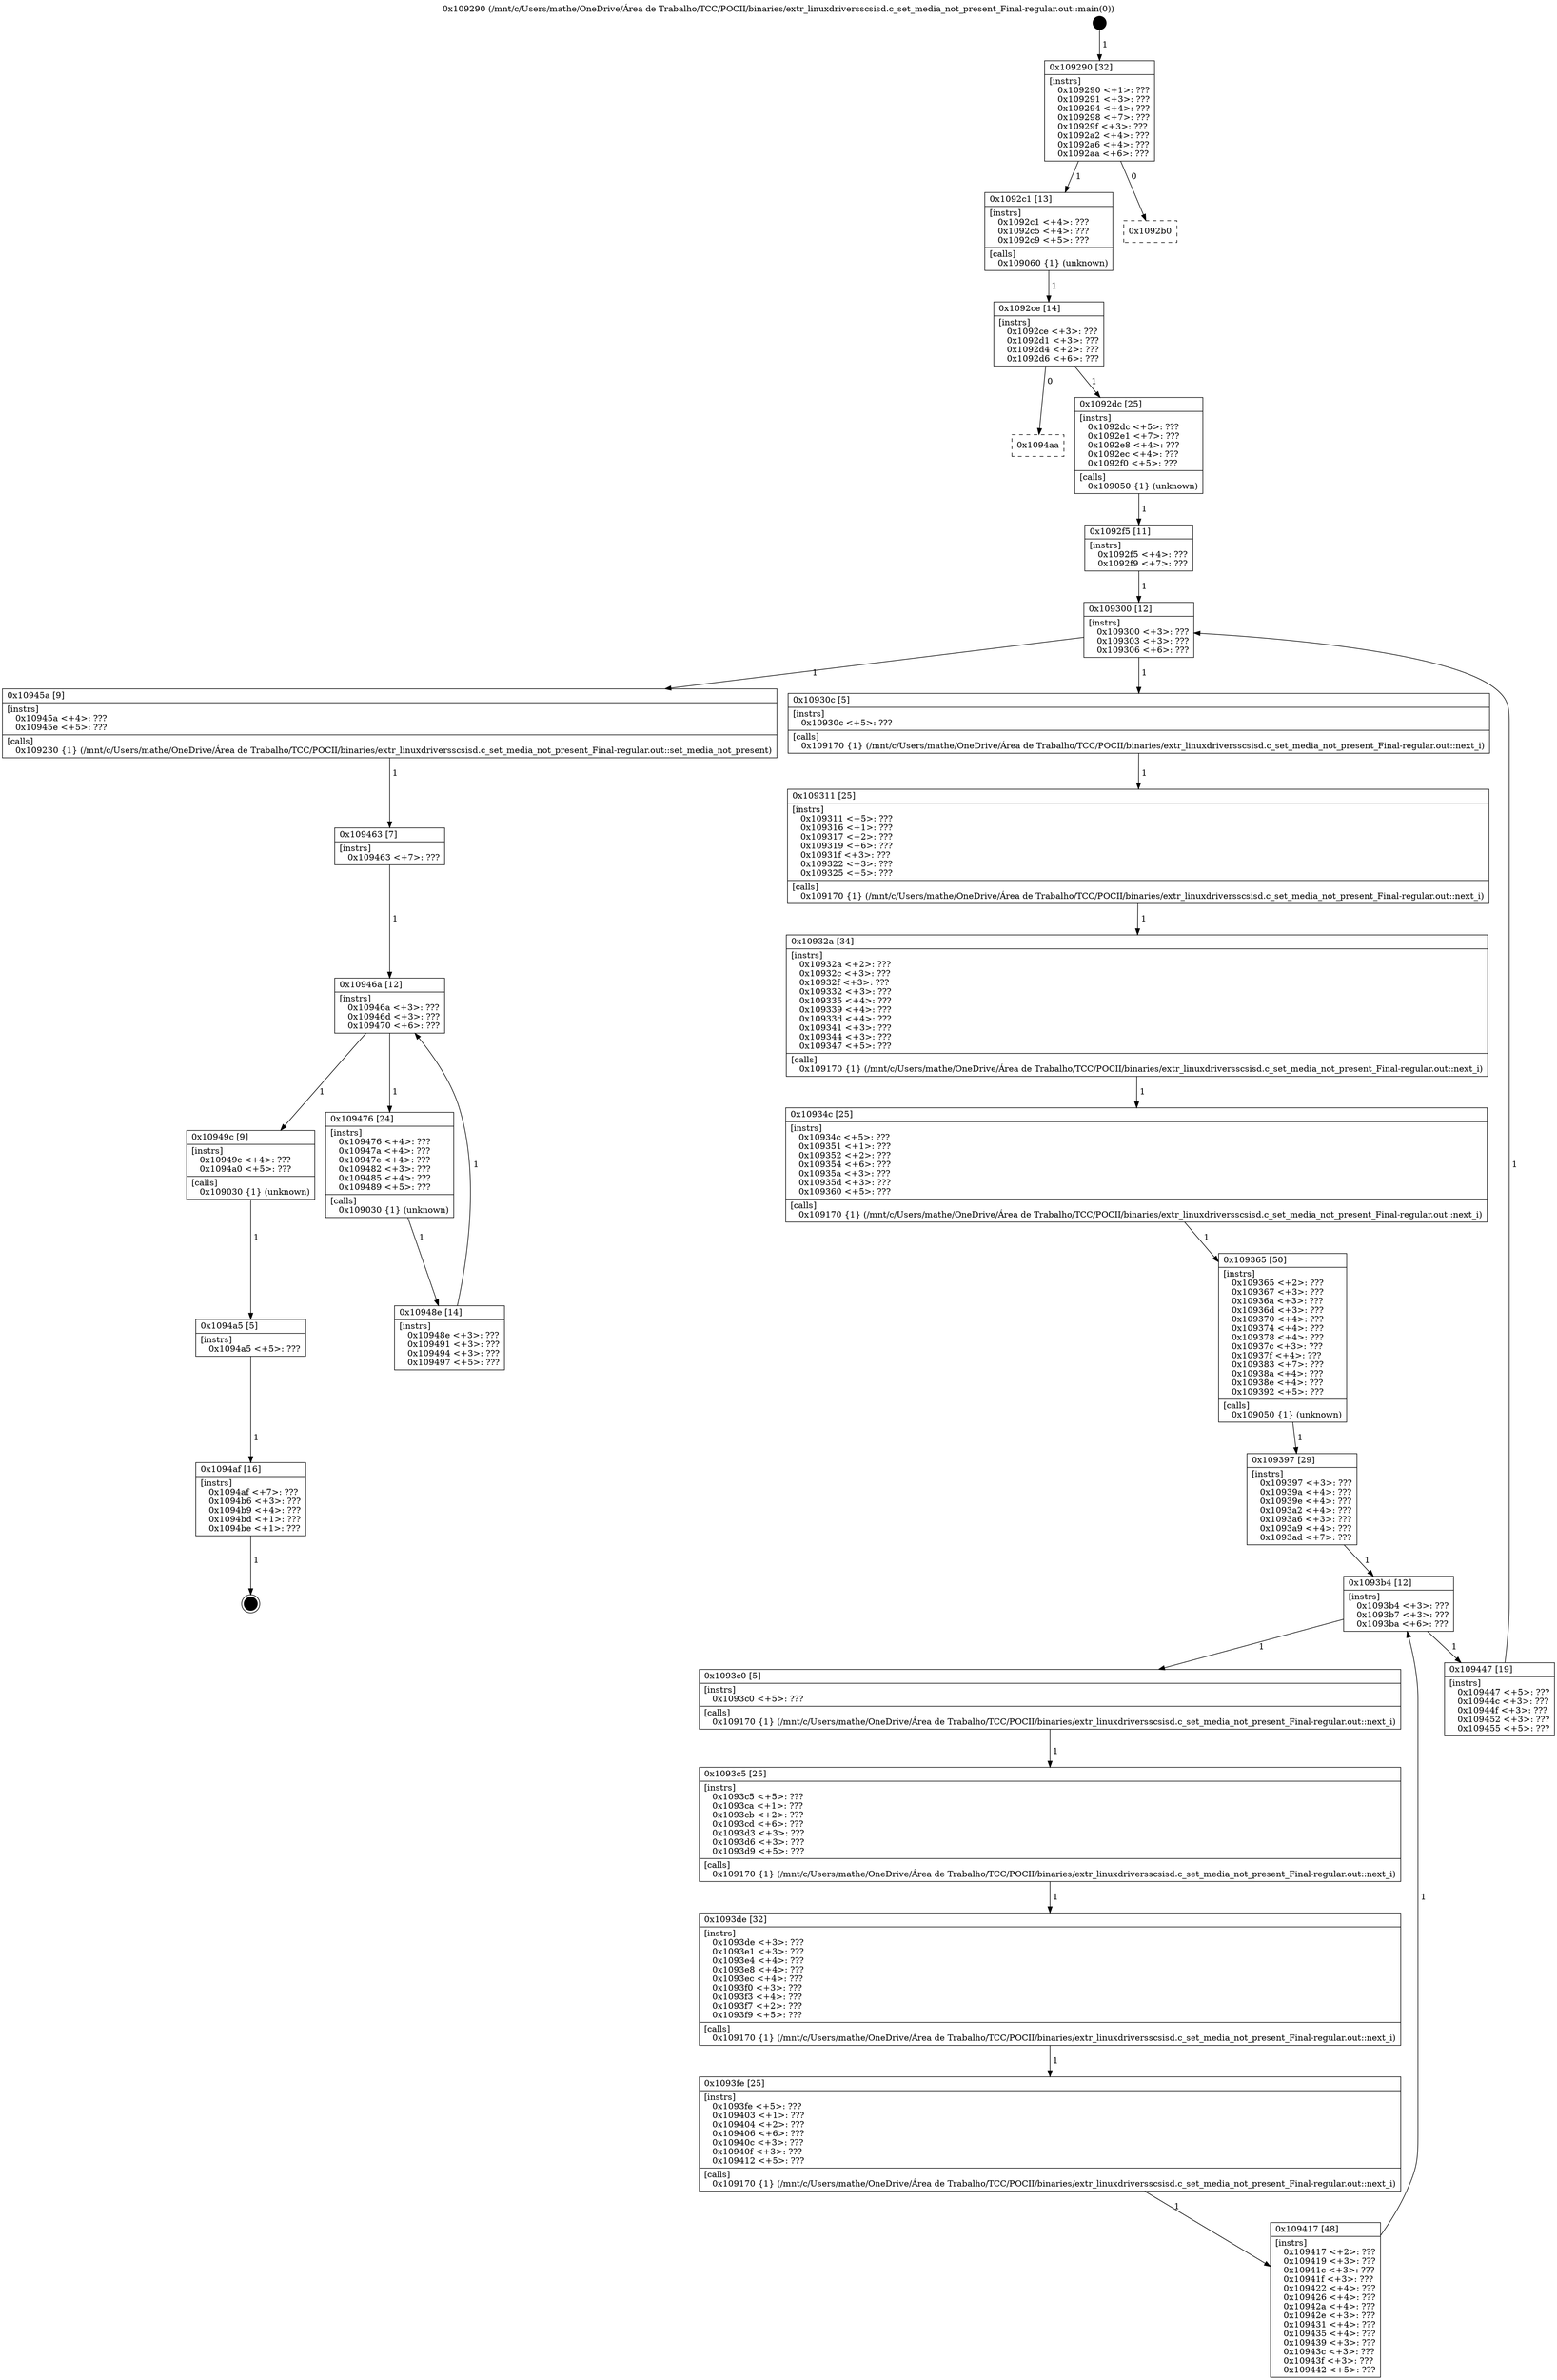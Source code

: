 digraph "0x109290" {
  label = "0x109290 (/mnt/c/Users/mathe/OneDrive/Área de Trabalho/TCC/POCII/binaries/extr_linuxdriversscsisd.c_set_media_not_present_Final-regular.out::main(0))"
  labelloc = "t"
  node[shape=record]

  Entry [label="",width=0.3,height=0.3,shape=circle,fillcolor=black,style=filled]
  "0x109290" [label="{
     0x109290 [32]\l
     | [instrs]\l
     &nbsp;&nbsp;0x109290 \<+1\>: ???\l
     &nbsp;&nbsp;0x109291 \<+3\>: ???\l
     &nbsp;&nbsp;0x109294 \<+4\>: ???\l
     &nbsp;&nbsp;0x109298 \<+7\>: ???\l
     &nbsp;&nbsp;0x10929f \<+3\>: ???\l
     &nbsp;&nbsp;0x1092a2 \<+4\>: ???\l
     &nbsp;&nbsp;0x1092a6 \<+4\>: ???\l
     &nbsp;&nbsp;0x1092aa \<+6\>: ???\l
  }"]
  "0x1092c1" [label="{
     0x1092c1 [13]\l
     | [instrs]\l
     &nbsp;&nbsp;0x1092c1 \<+4\>: ???\l
     &nbsp;&nbsp;0x1092c5 \<+4\>: ???\l
     &nbsp;&nbsp;0x1092c9 \<+5\>: ???\l
     | [calls]\l
     &nbsp;&nbsp;0x109060 \{1\} (unknown)\l
  }"]
  "0x1092b0" [label="{
     0x1092b0\l
  }", style=dashed]
  "0x1092ce" [label="{
     0x1092ce [14]\l
     | [instrs]\l
     &nbsp;&nbsp;0x1092ce \<+3\>: ???\l
     &nbsp;&nbsp;0x1092d1 \<+3\>: ???\l
     &nbsp;&nbsp;0x1092d4 \<+2\>: ???\l
     &nbsp;&nbsp;0x1092d6 \<+6\>: ???\l
  }"]
  "0x1094aa" [label="{
     0x1094aa\l
  }", style=dashed]
  "0x1092dc" [label="{
     0x1092dc [25]\l
     | [instrs]\l
     &nbsp;&nbsp;0x1092dc \<+5\>: ???\l
     &nbsp;&nbsp;0x1092e1 \<+7\>: ???\l
     &nbsp;&nbsp;0x1092e8 \<+4\>: ???\l
     &nbsp;&nbsp;0x1092ec \<+4\>: ???\l
     &nbsp;&nbsp;0x1092f0 \<+5\>: ???\l
     | [calls]\l
     &nbsp;&nbsp;0x109050 \{1\} (unknown)\l
  }"]
  Exit [label="",width=0.3,height=0.3,shape=circle,fillcolor=black,style=filled,peripheries=2]
  "0x109300" [label="{
     0x109300 [12]\l
     | [instrs]\l
     &nbsp;&nbsp;0x109300 \<+3\>: ???\l
     &nbsp;&nbsp;0x109303 \<+3\>: ???\l
     &nbsp;&nbsp;0x109306 \<+6\>: ???\l
  }"]
  "0x10945a" [label="{
     0x10945a [9]\l
     | [instrs]\l
     &nbsp;&nbsp;0x10945a \<+4\>: ???\l
     &nbsp;&nbsp;0x10945e \<+5\>: ???\l
     | [calls]\l
     &nbsp;&nbsp;0x109230 \{1\} (/mnt/c/Users/mathe/OneDrive/Área de Trabalho/TCC/POCII/binaries/extr_linuxdriversscsisd.c_set_media_not_present_Final-regular.out::set_media_not_present)\l
  }"]
  "0x10930c" [label="{
     0x10930c [5]\l
     | [instrs]\l
     &nbsp;&nbsp;0x10930c \<+5\>: ???\l
     | [calls]\l
     &nbsp;&nbsp;0x109170 \{1\} (/mnt/c/Users/mathe/OneDrive/Área de Trabalho/TCC/POCII/binaries/extr_linuxdriversscsisd.c_set_media_not_present_Final-regular.out::next_i)\l
  }"]
  "0x109311" [label="{
     0x109311 [25]\l
     | [instrs]\l
     &nbsp;&nbsp;0x109311 \<+5\>: ???\l
     &nbsp;&nbsp;0x109316 \<+1\>: ???\l
     &nbsp;&nbsp;0x109317 \<+2\>: ???\l
     &nbsp;&nbsp;0x109319 \<+6\>: ???\l
     &nbsp;&nbsp;0x10931f \<+3\>: ???\l
     &nbsp;&nbsp;0x109322 \<+3\>: ???\l
     &nbsp;&nbsp;0x109325 \<+5\>: ???\l
     | [calls]\l
     &nbsp;&nbsp;0x109170 \{1\} (/mnt/c/Users/mathe/OneDrive/Área de Trabalho/TCC/POCII/binaries/extr_linuxdriversscsisd.c_set_media_not_present_Final-regular.out::next_i)\l
  }"]
  "0x10932a" [label="{
     0x10932a [34]\l
     | [instrs]\l
     &nbsp;&nbsp;0x10932a \<+2\>: ???\l
     &nbsp;&nbsp;0x10932c \<+3\>: ???\l
     &nbsp;&nbsp;0x10932f \<+3\>: ???\l
     &nbsp;&nbsp;0x109332 \<+3\>: ???\l
     &nbsp;&nbsp;0x109335 \<+4\>: ???\l
     &nbsp;&nbsp;0x109339 \<+4\>: ???\l
     &nbsp;&nbsp;0x10933d \<+4\>: ???\l
     &nbsp;&nbsp;0x109341 \<+3\>: ???\l
     &nbsp;&nbsp;0x109344 \<+3\>: ???\l
     &nbsp;&nbsp;0x109347 \<+5\>: ???\l
     | [calls]\l
     &nbsp;&nbsp;0x109170 \{1\} (/mnt/c/Users/mathe/OneDrive/Área de Trabalho/TCC/POCII/binaries/extr_linuxdriversscsisd.c_set_media_not_present_Final-regular.out::next_i)\l
  }"]
  "0x10934c" [label="{
     0x10934c [25]\l
     | [instrs]\l
     &nbsp;&nbsp;0x10934c \<+5\>: ???\l
     &nbsp;&nbsp;0x109351 \<+1\>: ???\l
     &nbsp;&nbsp;0x109352 \<+2\>: ???\l
     &nbsp;&nbsp;0x109354 \<+6\>: ???\l
     &nbsp;&nbsp;0x10935a \<+3\>: ???\l
     &nbsp;&nbsp;0x10935d \<+3\>: ???\l
     &nbsp;&nbsp;0x109360 \<+5\>: ???\l
     | [calls]\l
     &nbsp;&nbsp;0x109170 \{1\} (/mnt/c/Users/mathe/OneDrive/Área de Trabalho/TCC/POCII/binaries/extr_linuxdriversscsisd.c_set_media_not_present_Final-regular.out::next_i)\l
  }"]
  "0x109365" [label="{
     0x109365 [50]\l
     | [instrs]\l
     &nbsp;&nbsp;0x109365 \<+2\>: ???\l
     &nbsp;&nbsp;0x109367 \<+3\>: ???\l
     &nbsp;&nbsp;0x10936a \<+3\>: ???\l
     &nbsp;&nbsp;0x10936d \<+3\>: ???\l
     &nbsp;&nbsp;0x109370 \<+4\>: ???\l
     &nbsp;&nbsp;0x109374 \<+4\>: ???\l
     &nbsp;&nbsp;0x109378 \<+4\>: ???\l
     &nbsp;&nbsp;0x10937c \<+3\>: ???\l
     &nbsp;&nbsp;0x10937f \<+4\>: ???\l
     &nbsp;&nbsp;0x109383 \<+7\>: ???\l
     &nbsp;&nbsp;0x10938a \<+4\>: ???\l
     &nbsp;&nbsp;0x10938e \<+4\>: ???\l
     &nbsp;&nbsp;0x109392 \<+5\>: ???\l
     | [calls]\l
     &nbsp;&nbsp;0x109050 \{1\} (unknown)\l
  }"]
  "0x1093b4" [label="{
     0x1093b4 [12]\l
     | [instrs]\l
     &nbsp;&nbsp;0x1093b4 \<+3\>: ???\l
     &nbsp;&nbsp;0x1093b7 \<+3\>: ???\l
     &nbsp;&nbsp;0x1093ba \<+6\>: ???\l
  }"]
  "0x109447" [label="{
     0x109447 [19]\l
     | [instrs]\l
     &nbsp;&nbsp;0x109447 \<+5\>: ???\l
     &nbsp;&nbsp;0x10944c \<+3\>: ???\l
     &nbsp;&nbsp;0x10944f \<+3\>: ???\l
     &nbsp;&nbsp;0x109452 \<+3\>: ???\l
     &nbsp;&nbsp;0x109455 \<+5\>: ???\l
  }"]
  "0x1093c0" [label="{
     0x1093c0 [5]\l
     | [instrs]\l
     &nbsp;&nbsp;0x1093c0 \<+5\>: ???\l
     | [calls]\l
     &nbsp;&nbsp;0x109170 \{1\} (/mnt/c/Users/mathe/OneDrive/Área de Trabalho/TCC/POCII/binaries/extr_linuxdriversscsisd.c_set_media_not_present_Final-regular.out::next_i)\l
  }"]
  "0x1093c5" [label="{
     0x1093c5 [25]\l
     | [instrs]\l
     &nbsp;&nbsp;0x1093c5 \<+5\>: ???\l
     &nbsp;&nbsp;0x1093ca \<+1\>: ???\l
     &nbsp;&nbsp;0x1093cb \<+2\>: ???\l
     &nbsp;&nbsp;0x1093cd \<+6\>: ???\l
     &nbsp;&nbsp;0x1093d3 \<+3\>: ???\l
     &nbsp;&nbsp;0x1093d6 \<+3\>: ???\l
     &nbsp;&nbsp;0x1093d9 \<+5\>: ???\l
     | [calls]\l
     &nbsp;&nbsp;0x109170 \{1\} (/mnt/c/Users/mathe/OneDrive/Área de Trabalho/TCC/POCII/binaries/extr_linuxdriversscsisd.c_set_media_not_present_Final-regular.out::next_i)\l
  }"]
  "0x1093de" [label="{
     0x1093de [32]\l
     | [instrs]\l
     &nbsp;&nbsp;0x1093de \<+3\>: ???\l
     &nbsp;&nbsp;0x1093e1 \<+3\>: ???\l
     &nbsp;&nbsp;0x1093e4 \<+4\>: ???\l
     &nbsp;&nbsp;0x1093e8 \<+4\>: ???\l
     &nbsp;&nbsp;0x1093ec \<+4\>: ???\l
     &nbsp;&nbsp;0x1093f0 \<+3\>: ???\l
     &nbsp;&nbsp;0x1093f3 \<+4\>: ???\l
     &nbsp;&nbsp;0x1093f7 \<+2\>: ???\l
     &nbsp;&nbsp;0x1093f9 \<+5\>: ???\l
     | [calls]\l
     &nbsp;&nbsp;0x109170 \{1\} (/mnt/c/Users/mathe/OneDrive/Área de Trabalho/TCC/POCII/binaries/extr_linuxdriversscsisd.c_set_media_not_present_Final-regular.out::next_i)\l
  }"]
  "0x1093fe" [label="{
     0x1093fe [25]\l
     | [instrs]\l
     &nbsp;&nbsp;0x1093fe \<+5\>: ???\l
     &nbsp;&nbsp;0x109403 \<+1\>: ???\l
     &nbsp;&nbsp;0x109404 \<+2\>: ???\l
     &nbsp;&nbsp;0x109406 \<+6\>: ???\l
     &nbsp;&nbsp;0x10940c \<+3\>: ???\l
     &nbsp;&nbsp;0x10940f \<+3\>: ???\l
     &nbsp;&nbsp;0x109412 \<+5\>: ???\l
     | [calls]\l
     &nbsp;&nbsp;0x109170 \{1\} (/mnt/c/Users/mathe/OneDrive/Área de Trabalho/TCC/POCII/binaries/extr_linuxdriversscsisd.c_set_media_not_present_Final-regular.out::next_i)\l
  }"]
  "0x109417" [label="{
     0x109417 [48]\l
     | [instrs]\l
     &nbsp;&nbsp;0x109417 \<+2\>: ???\l
     &nbsp;&nbsp;0x109419 \<+3\>: ???\l
     &nbsp;&nbsp;0x10941c \<+3\>: ???\l
     &nbsp;&nbsp;0x10941f \<+3\>: ???\l
     &nbsp;&nbsp;0x109422 \<+4\>: ???\l
     &nbsp;&nbsp;0x109426 \<+4\>: ???\l
     &nbsp;&nbsp;0x10942a \<+4\>: ???\l
     &nbsp;&nbsp;0x10942e \<+3\>: ???\l
     &nbsp;&nbsp;0x109431 \<+4\>: ???\l
     &nbsp;&nbsp;0x109435 \<+4\>: ???\l
     &nbsp;&nbsp;0x109439 \<+3\>: ???\l
     &nbsp;&nbsp;0x10943c \<+3\>: ???\l
     &nbsp;&nbsp;0x10943f \<+3\>: ???\l
     &nbsp;&nbsp;0x109442 \<+5\>: ???\l
  }"]
  "0x109397" [label="{
     0x109397 [29]\l
     | [instrs]\l
     &nbsp;&nbsp;0x109397 \<+3\>: ???\l
     &nbsp;&nbsp;0x10939a \<+4\>: ???\l
     &nbsp;&nbsp;0x10939e \<+4\>: ???\l
     &nbsp;&nbsp;0x1093a2 \<+4\>: ???\l
     &nbsp;&nbsp;0x1093a6 \<+3\>: ???\l
     &nbsp;&nbsp;0x1093a9 \<+4\>: ???\l
     &nbsp;&nbsp;0x1093ad \<+7\>: ???\l
  }"]
  "0x1094af" [label="{
     0x1094af [16]\l
     | [instrs]\l
     &nbsp;&nbsp;0x1094af \<+7\>: ???\l
     &nbsp;&nbsp;0x1094b6 \<+3\>: ???\l
     &nbsp;&nbsp;0x1094b9 \<+4\>: ???\l
     &nbsp;&nbsp;0x1094bd \<+1\>: ???\l
     &nbsp;&nbsp;0x1094be \<+1\>: ???\l
  }"]
  "0x1092f5" [label="{
     0x1092f5 [11]\l
     | [instrs]\l
     &nbsp;&nbsp;0x1092f5 \<+4\>: ???\l
     &nbsp;&nbsp;0x1092f9 \<+7\>: ???\l
  }"]
  "0x10946a" [label="{
     0x10946a [12]\l
     | [instrs]\l
     &nbsp;&nbsp;0x10946a \<+3\>: ???\l
     &nbsp;&nbsp;0x10946d \<+3\>: ???\l
     &nbsp;&nbsp;0x109470 \<+6\>: ???\l
  }"]
  "0x10949c" [label="{
     0x10949c [9]\l
     | [instrs]\l
     &nbsp;&nbsp;0x10949c \<+4\>: ???\l
     &nbsp;&nbsp;0x1094a0 \<+5\>: ???\l
     | [calls]\l
     &nbsp;&nbsp;0x109030 \{1\} (unknown)\l
  }"]
  "0x109476" [label="{
     0x109476 [24]\l
     | [instrs]\l
     &nbsp;&nbsp;0x109476 \<+4\>: ???\l
     &nbsp;&nbsp;0x10947a \<+4\>: ???\l
     &nbsp;&nbsp;0x10947e \<+4\>: ???\l
     &nbsp;&nbsp;0x109482 \<+3\>: ???\l
     &nbsp;&nbsp;0x109485 \<+4\>: ???\l
     &nbsp;&nbsp;0x109489 \<+5\>: ???\l
     | [calls]\l
     &nbsp;&nbsp;0x109030 \{1\} (unknown)\l
  }"]
  "0x10948e" [label="{
     0x10948e [14]\l
     | [instrs]\l
     &nbsp;&nbsp;0x10948e \<+3\>: ???\l
     &nbsp;&nbsp;0x109491 \<+3\>: ???\l
     &nbsp;&nbsp;0x109494 \<+3\>: ???\l
     &nbsp;&nbsp;0x109497 \<+5\>: ???\l
  }"]
  "0x109463" [label="{
     0x109463 [7]\l
     | [instrs]\l
     &nbsp;&nbsp;0x109463 \<+7\>: ???\l
  }"]
  "0x1094a5" [label="{
     0x1094a5 [5]\l
     | [instrs]\l
     &nbsp;&nbsp;0x1094a5 \<+5\>: ???\l
  }"]
  Entry -> "0x109290" [label=" 1"]
  "0x109290" -> "0x1092c1" [label=" 1"]
  "0x109290" -> "0x1092b0" [label=" 0"]
  "0x1092c1" -> "0x1092ce" [label=" 1"]
  "0x1092ce" -> "0x1094aa" [label=" 0"]
  "0x1092ce" -> "0x1092dc" [label=" 1"]
  "0x1094af" -> Exit [label=" 1"]
  "0x1092dc" -> "0x1092f5" [label=" 1"]
  "0x109300" -> "0x10945a" [label=" 1"]
  "0x109300" -> "0x10930c" [label=" 1"]
  "0x10930c" -> "0x109311" [label=" 1"]
  "0x109311" -> "0x10932a" [label=" 1"]
  "0x10932a" -> "0x10934c" [label=" 1"]
  "0x10934c" -> "0x109365" [label=" 1"]
  "0x109365" -> "0x109397" [label=" 1"]
  "0x1093b4" -> "0x109447" [label=" 1"]
  "0x1093b4" -> "0x1093c0" [label=" 1"]
  "0x1093c0" -> "0x1093c5" [label=" 1"]
  "0x1093c5" -> "0x1093de" [label=" 1"]
  "0x1093de" -> "0x1093fe" [label=" 1"]
  "0x1093fe" -> "0x109417" [label=" 1"]
  "0x109397" -> "0x1093b4" [label=" 1"]
  "0x109417" -> "0x1093b4" [label=" 1"]
  "0x1094a5" -> "0x1094af" [label=" 1"]
  "0x1092f5" -> "0x109300" [label=" 1"]
  "0x109447" -> "0x109300" [label=" 1"]
  "0x10945a" -> "0x109463" [label=" 1"]
  "0x10946a" -> "0x10949c" [label=" 1"]
  "0x10946a" -> "0x109476" [label=" 1"]
  "0x109476" -> "0x10948e" [label=" 1"]
  "0x109463" -> "0x10946a" [label=" 1"]
  "0x10948e" -> "0x10946a" [label=" 1"]
  "0x10949c" -> "0x1094a5" [label=" 1"]
}
